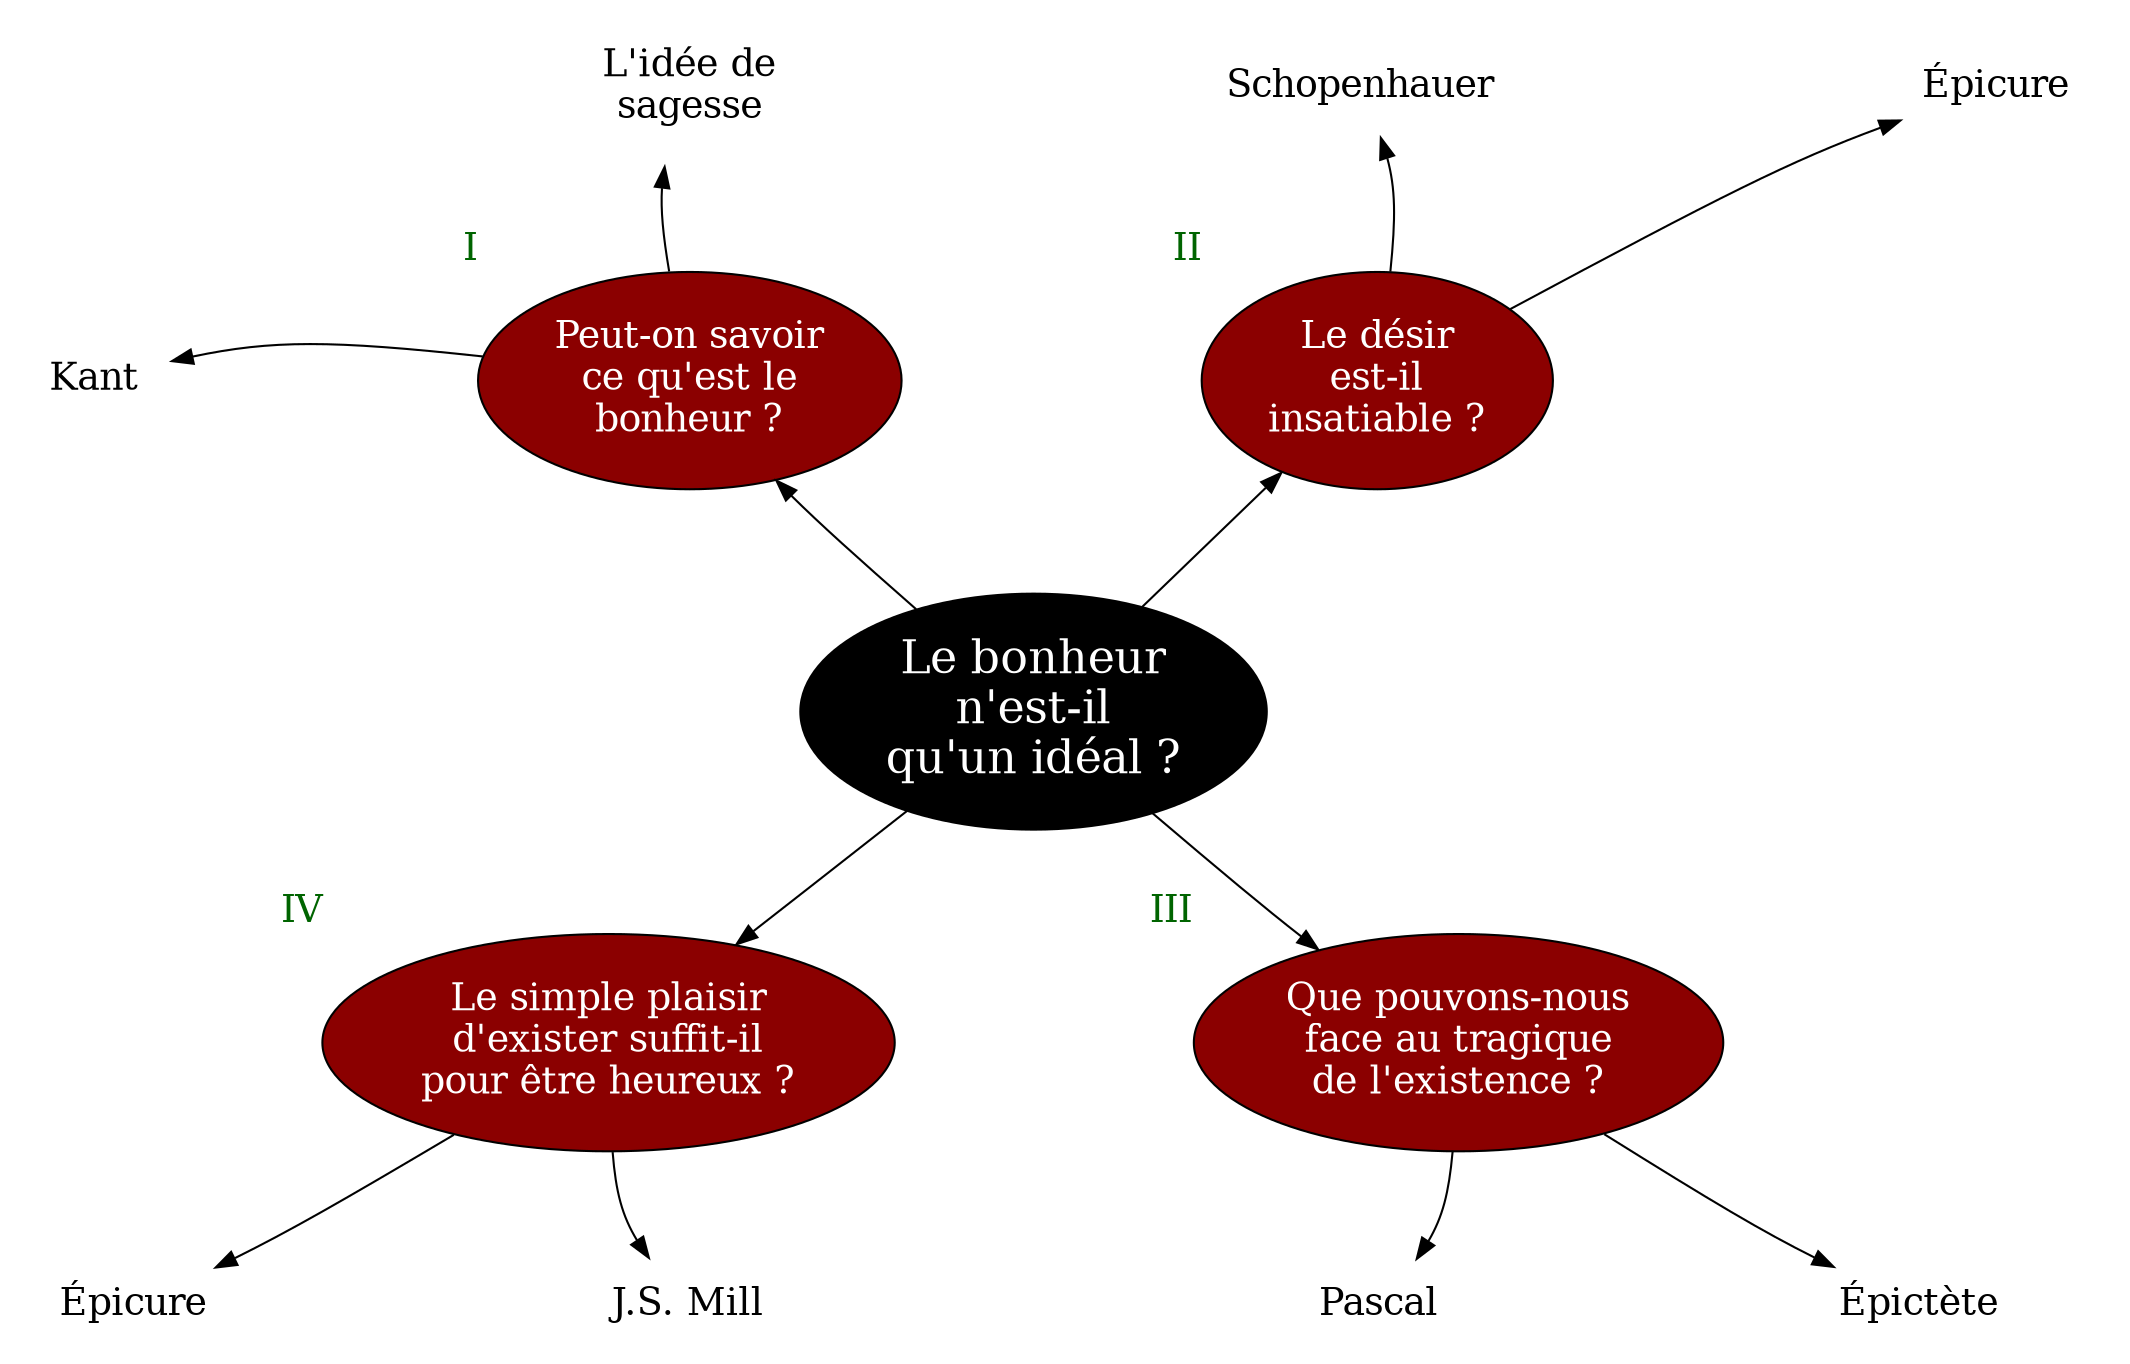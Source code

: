 digraph G {
splines=curved
nodesep=2
ranksep=0.7

node[style=filled, fontcolor=white, fillcolor=black]
N[label="Le bonheur
n'est-il
qu'un idéal ?", fontsize=22]

node[style="rounded, filled", shape=oval, margin=0.1, fillcolor=red4, penwidth=1, fontsize=18, fontcolor=white]
{a,c}->N[dir=back]
N->{b,d}


{rank=same
a->c[style=invis]
}

{rank=same
d->b[style=invis]
}


// edge[style=invis]



a[label="Peut-on savoir
ce qu'est le
bonheur ?",xlabel=<<FONT color="darkgreen">I</FONT>>]
c[label="Le désir
est-il
insatiable ?",xlabel=<<FONT color="darkgreen">II</FONT>>]
b[label="Que pouvons-nous
face au tragique
de l'existence ?",xlabel=<<FONT color="darkgreen">III</FONT>>]
d[label="Le simple plaisir
d'exister suffit-il
pour être heureux ?",xlabel=<<FONT color="darkgreen">IV</FONT>>]


node[color=red4, fillcolor=white, fontcolor=black, penwidth=0]
a2->a[dir=back]
{rank=same;a1->a[dir=back]}
{c1,c2}->c[dir=back]
b->{b1,b2}
d->{d1,d2}


a1[label="Kant"]
a2[label="L'idée de
sagesse"]
b1[label="Pascal"]
b2[label="Épictète"]
c1[label="Schopenhauer"]
c2[label="Épicure"]
d1[label="Épicure"]
d2[label="J.S. Mill"]



}